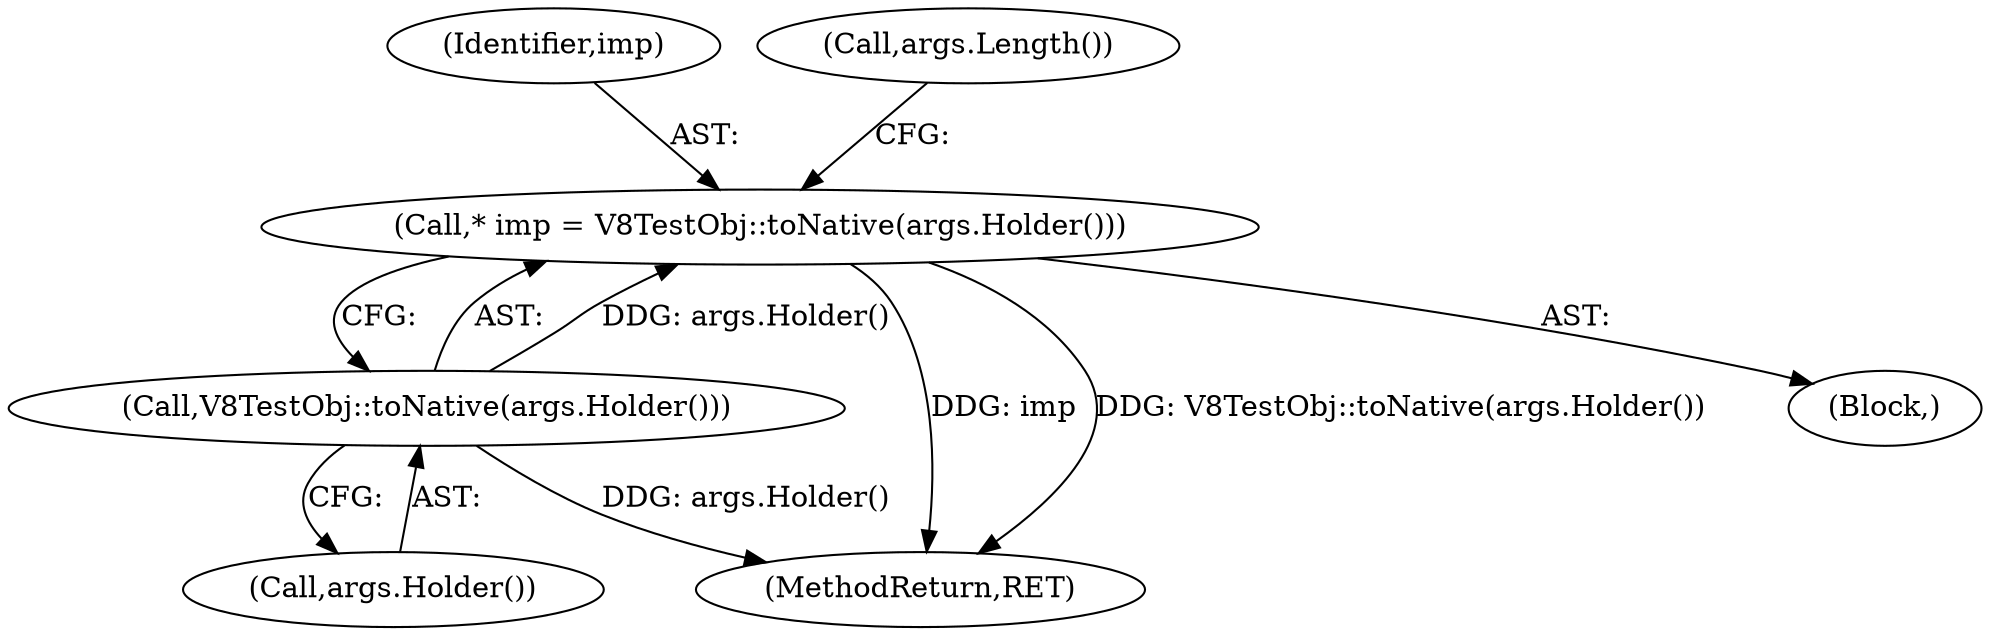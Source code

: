 digraph "0_Chrome_e9372a1bfd3588a80fcf49aa07321f0971dd6091_32@pointer" {
"1000113" [label="(Call,* imp = V8TestObj::toNative(args.Holder()))"];
"1000115" [label="(Call,V8TestObj::toNative(args.Holder()))"];
"1000116" [label="(Call,args.Holder())"];
"1000115" [label="(Call,V8TestObj::toNative(args.Holder()))"];
"1000135" [label="(MethodReturn,RET)"];
"1000114" [label="(Identifier,imp)"];
"1000119" [label="(Call,args.Length())"];
"1000102" [label="(Block,)"];
"1000113" [label="(Call,* imp = V8TestObj::toNative(args.Holder()))"];
"1000113" -> "1000102"  [label="AST: "];
"1000113" -> "1000115"  [label="CFG: "];
"1000114" -> "1000113"  [label="AST: "];
"1000115" -> "1000113"  [label="AST: "];
"1000119" -> "1000113"  [label="CFG: "];
"1000113" -> "1000135"  [label="DDG: imp"];
"1000113" -> "1000135"  [label="DDG: V8TestObj::toNative(args.Holder())"];
"1000115" -> "1000113"  [label="DDG: args.Holder()"];
"1000115" -> "1000116"  [label="CFG: "];
"1000116" -> "1000115"  [label="AST: "];
"1000115" -> "1000135"  [label="DDG: args.Holder()"];
}
